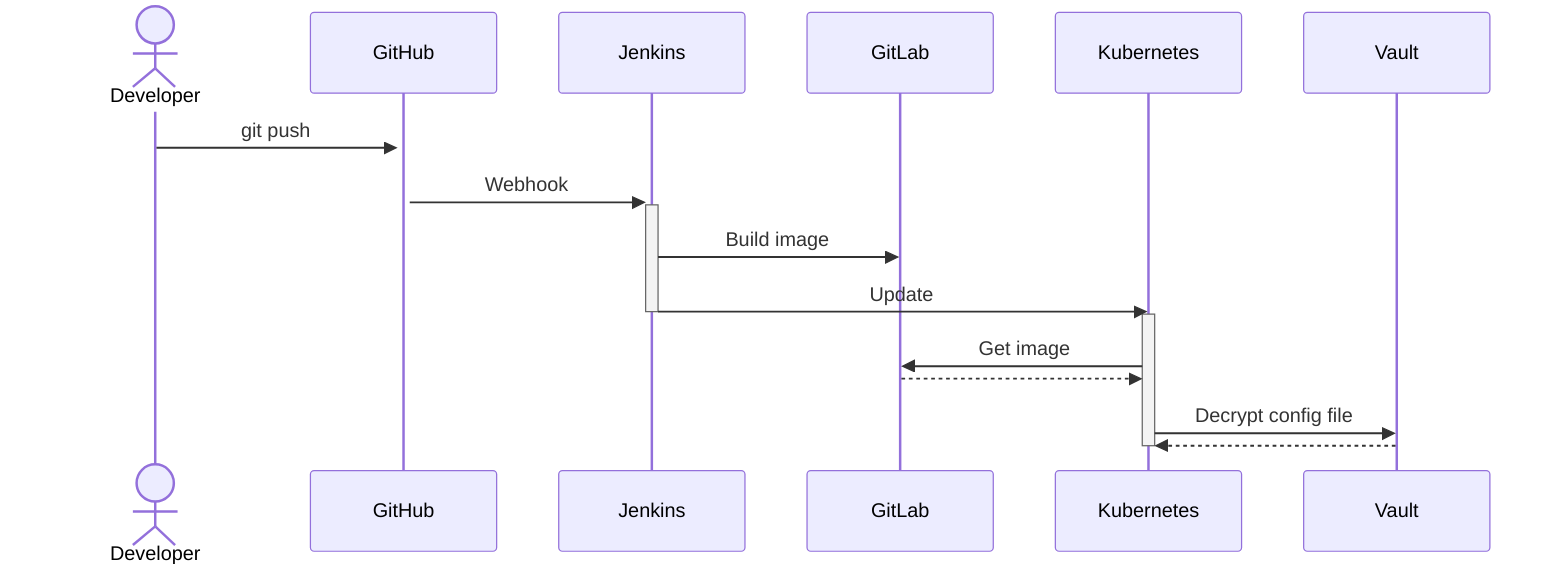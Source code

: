 sequenceDiagram
    actor Developer
    Developer->>+GitHub: git push
    GitHub->>+Jenkins: Webhook
    Jenkins->>GitLab: Build image
    Jenkins->>-Kubernetes: Update
    activate Kubernetes
    Kubernetes->>GitLab: Get image
    GitLab-->>Kubernetes: 
    Kubernetes->>Vault: Decrypt config file
    Vault-->>Kubernetes: 
    deactivate Kubernetes